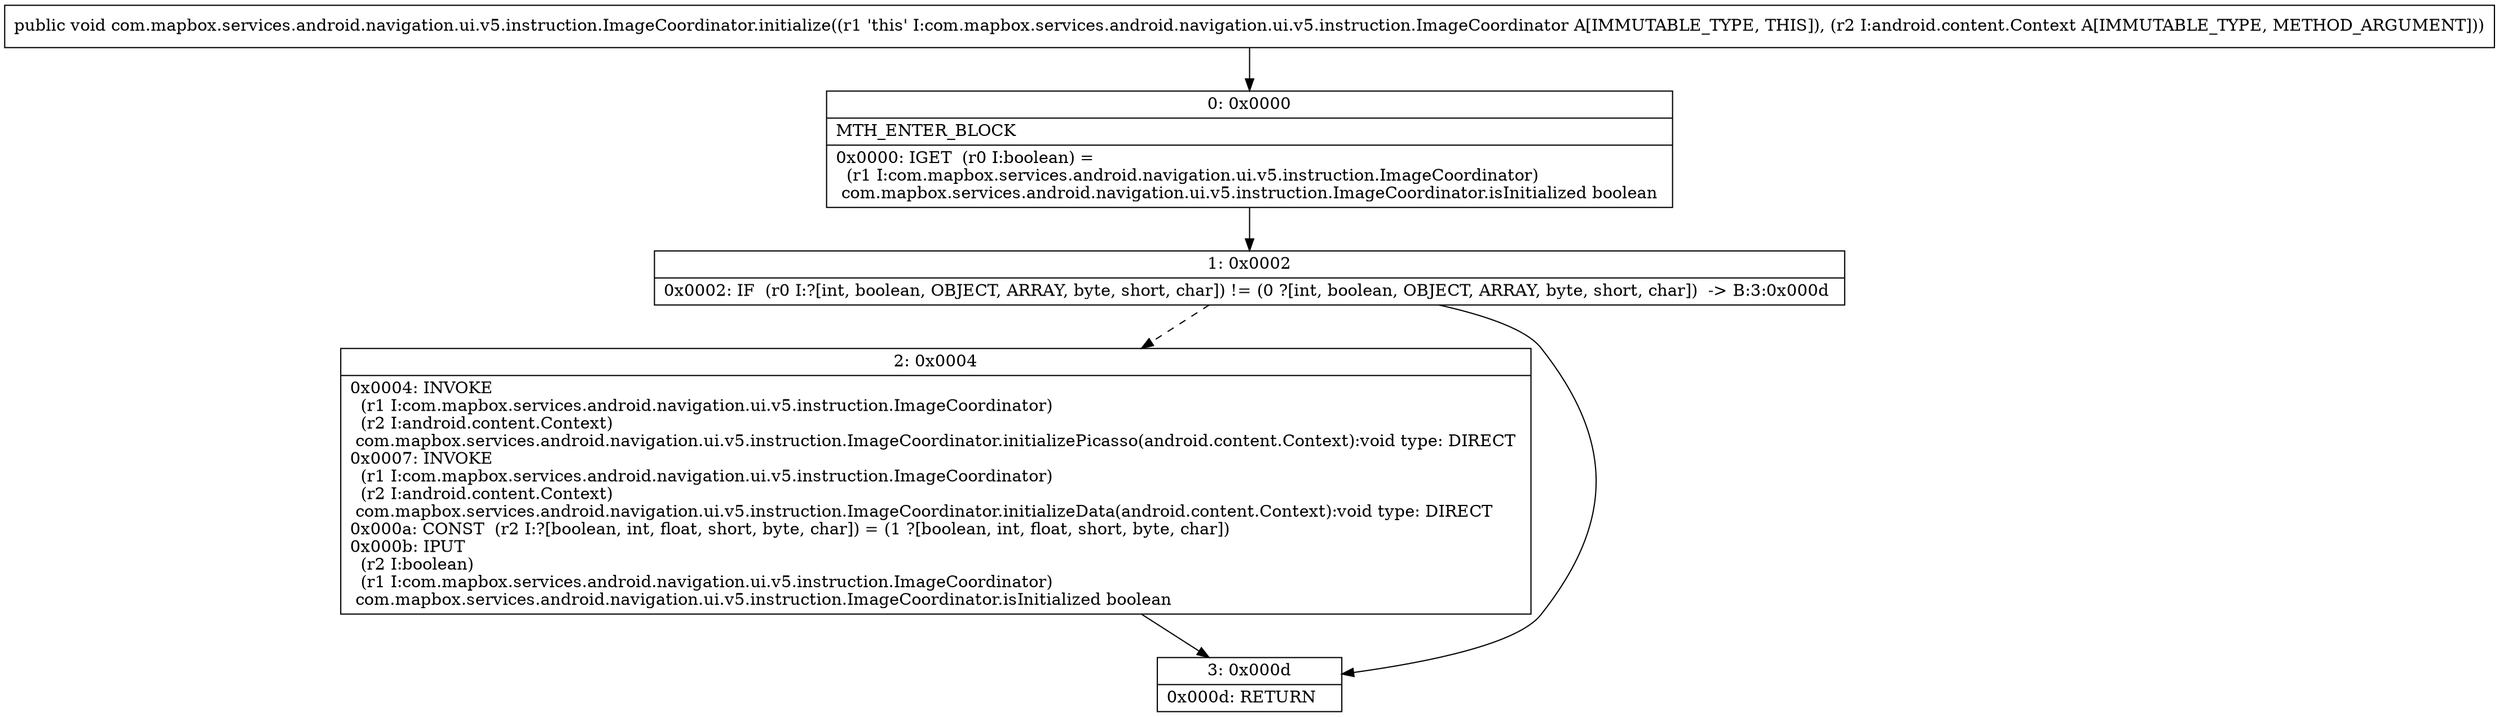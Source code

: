 digraph "CFG forcom.mapbox.services.android.navigation.ui.v5.instruction.ImageCoordinator.initialize(Landroid\/content\/Context;)V" {
Node_0 [shape=record,label="{0\:\ 0x0000|MTH_ENTER_BLOCK\l|0x0000: IGET  (r0 I:boolean) = \l  (r1 I:com.mapbox.services.android.navigation.ui.v5.instruction.ImageCoordinator)\l com.mapbox.services.android.navigation.ui.v5.instruction.ImageCoordinator.isInitialized boolean \l}"];
Node_1 [shape=record,label="{1\:\ 0x0002|0x0002: IF  (r0 I:?[int, boolean, OBJECT, ARRAY, byte, short, char]) != (0 ?[int, boolean, OBJECT, ARRAY, byte, short, char])  \-\> B:3:0x000d \l}"];
Node_2 [shape=record,label="{2\:\ 0x0004|0x0004: INVOKE  \l  (r1 I:com.mapbox.services.android.navigation.ui.v5.instruction.ImageCoordinator)\l  (r2 I:android.content.Context)\l com.mapbox.services.android.navigation.ui.v5.instruction.ImageCoordinator.initializePicasso(android.content.Context):void type: DIRECT \l0x0007: INVOKE  \l  (r1 I:com.mapbox.services.android.navigation.ui.v5.instruction.ImageCoordinator)\l  (r2 I:android.content.Context)\l com.mapbox.services.android.navigation.ui.v5.instruction.ImageCoordinator.initializeData(android.content.Context):void type: DIRECT \l0x000a: CONST  (r2 I:?[boolean, int, float, short, byte, char]) = (1 ?[boolean, int, float, short, byte, char]) \l0x000b: IPUT  \l  (r2 I:boolean)\l  (r1 I:com.mapbox.services.android.navigation.ui.v5.instruction.ImageCoordinator)\l com.mapbox.services.android.navigation.ui.v5.instruction.ImageCoordinator.isInitialized boolean \l}"];
Node_3 [shape=record,label="{3\:\ 0x000d|0x000d: RETURN   \l}"];
MethodNode[shape=record,label="{public void com.mapbox.services.android.navigation.ui.v5.instruction.ImageCoordinator.initialize((r1 'this' I:com.mapbox.services.android.navigation.ui.v5.instruction.ImageCoordinator A[IMMUTABLE_TYPE, THIS]), (r2 I:android.content.Context A[IMMUTABLE_TYPE, METHOD_ARGUMENT])) }"];
MethodNode -> Node_0;
Node_0 -> Node_1;
Node_1 -> Node_2[style=dashed];
Node_1 -> Node_3;
Node_2 -> Node_3;
}

